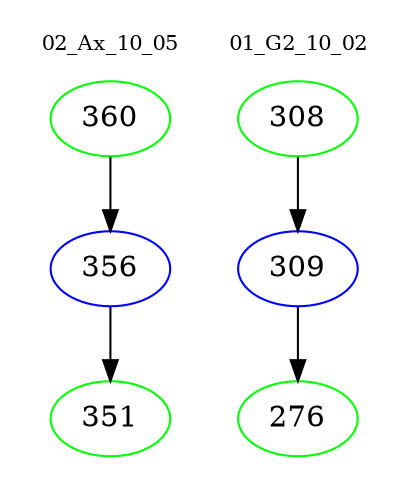 digraph{
subgraph cluster_0 {
color = white
label = "02_Ax_10_05";
fontsize=10;
T0_360 [label="360", color="green"]
T0_360 -> T0_356 [color="black"]
T0_356 [label="356", color="blue"]
T0_356 -> T0_351 [color="black"]
T0_351 [label="351", color="green"]
}
subgraph cluster_1 {
color = white
label = "01_G2_10_02";
fontsize=10;
T1_308 [label="308", color="green"]
T1_308 -> T1_309 [color="black"]
T1_309 [label="309", color="blue"]
T1_309 -> T1_276 [color="black"]
T1_276 [label="276", color="green"]
}
}
